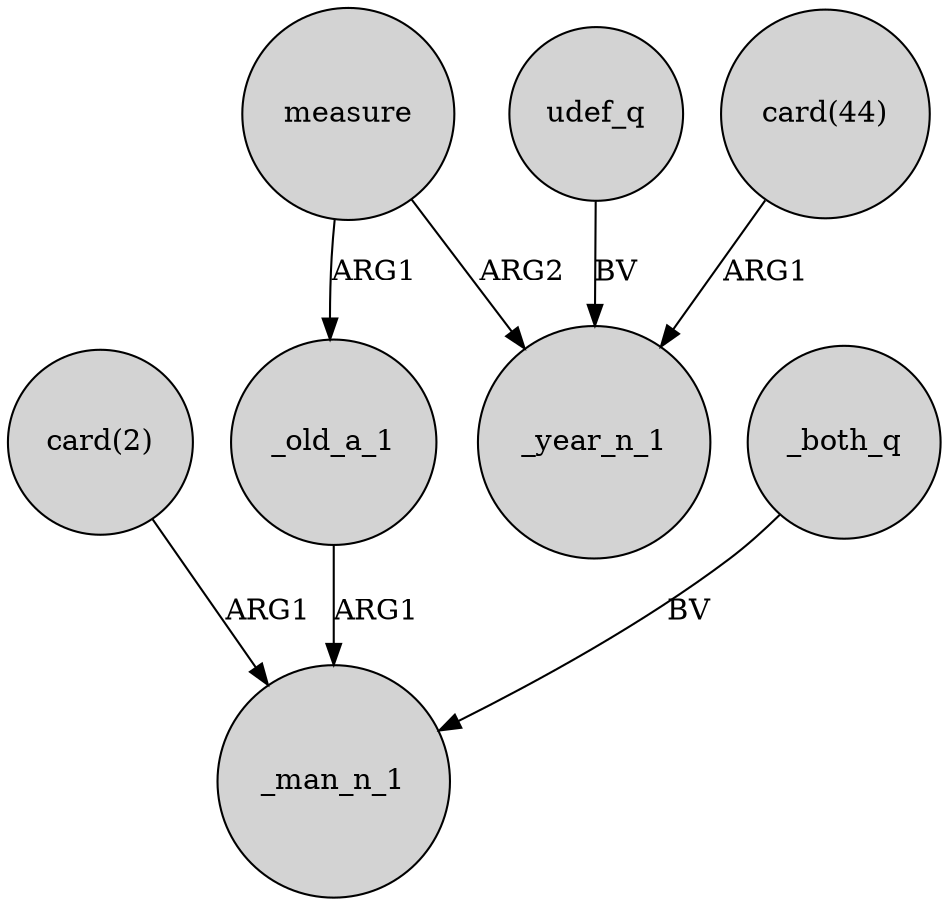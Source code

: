 digraph {
	node [shape=circle style=filled]
	"card(2)" -> _man_n_1 [label=ARG1]
	udef_q -> _year_n_1 [label=BV]
	measure -> _year_n_1 [label=ARG2]
	measure -> _old_a_1 [label=ARG1]
	_both_q -> _man_n_1 [label=BV]
	"card(44)" -> _year_n_1 [label=ARG1]
	_old_a_1 -> _man_n_1 [label=ARG1]
}
